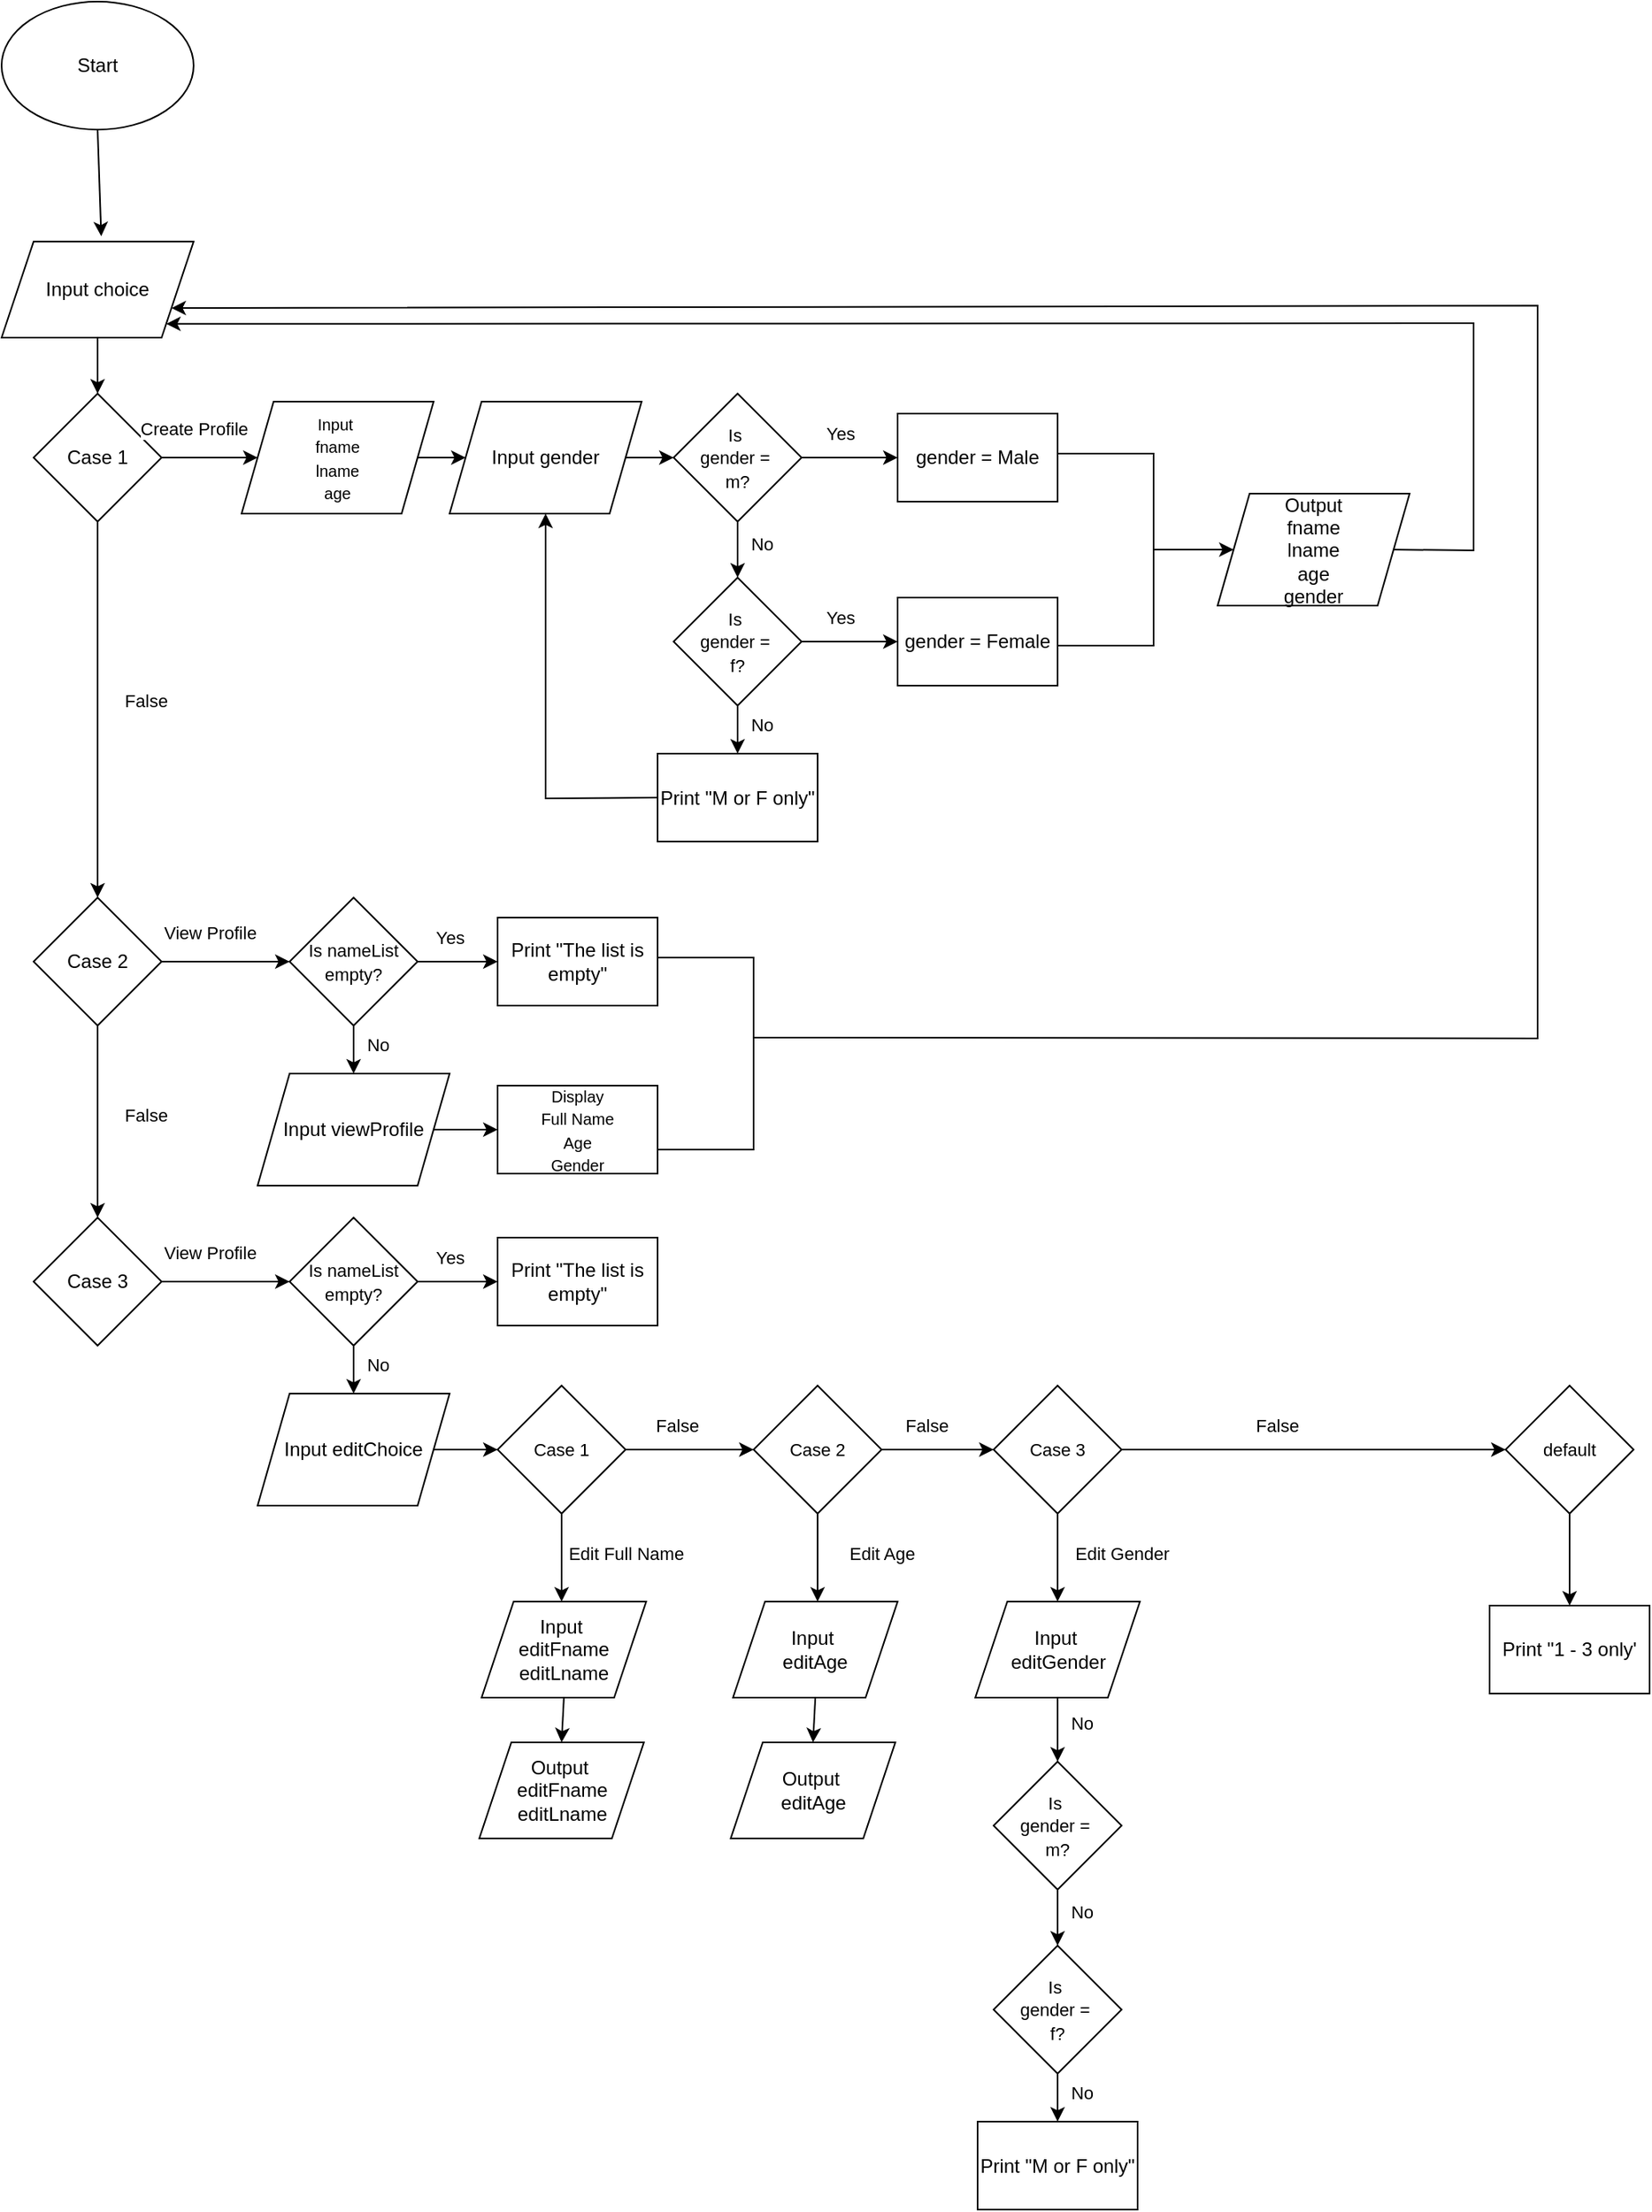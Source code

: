 <mxfile version="25.0.3">
  <diagram name="Page-1" id="q3-yfWdjEFAzF9vFlkQJ">
    <mxGraphModel dx="1167" dy="580" grid="1" gridSize="10" guides="1" tooltips="1" connect="1" arrows="1" fold="1" page="1" pageScale="1" pageWidth="1654" pageHeight="2336" math="0" shadow="0">
      <root>
        <mxCell id="0" />
        <mxCell id="1" parent="0" />
        <mxCell id="RZs_CGwZiiaIT0LC8KUs-1" value="Start" style="ellipse;whiteSpace=wrap;html=1;" vertex="1" parent="1">
          <mxGeometry x="80" y="50" width="120" height="80" as="geometry" />
        </mxCell>
        <mxCell id="RZs_CGwZiiaIT0LC8KUs-2" value="Input choice" style="shape=parallelogram;perimeter=parallelogramPerimeter;whiteSpace=wrap;html=1;fixedSize=1;" vertex="1" parent="1">
          <mxGeometry x="80" y="200" width="120" height="60" as="geometry" />
        </mxCell>
        <mxCell id="RZs_CGwZiiaIT0LC8KUs-3" value="" style="endArrow=classic;html=1;rounded=0;exitX=0.5;exitY=1;exitDx=0;exitDy=0;entryX=0.519;entryY=-0.056;entryDx=0;entryDy=0;entryPerimeter=0;" edge="1" parent="1" source="RZs_CGwZiiaIT0LC8KUs-1" target="RZs_CGwZiiaIT0LC8KUs-2">
          <mxGeometry width="50" height="50" relative="1" as="geometry">
            <mxPoint x="170" y="220" as="sourcePoint" />
            <mxPoint x="220" y="170" as="targetPoint" />
          </mxGeometry>
        </mxCell>
        <mxCell id="RZs_CGwZiiaIT0LC8KUs-4" value="" style="endArrow=classic;html=1;rounded=0;exitX=0.5;exitY=1;exitDx=0;exitDy=0;entryX=0.5;entryY=0;entryDx=0;entryDy=0;" edge="1" parent="1" source="RZs_CGwZiiaIT0LC8KUs-2" target="RZs_CGwZiiaIT0LC8KUs-6">
          <mxGeometry width="50" height="50" relative="1" as="geometry">
            <mxPoint x="170" y="330" as="sourcePoint" />
            <mxPoint x="140" y="300" as="targetPoint" />
          </mxGeometry>
        </mxCell>
        <mxCell id="RZs_CGwZiiaIT0LC8KUs-6" value="Case 1" style="rhombus;whiteSpace=wrap;html=1;" vertex="1" parent="1">
          <mxGeometry x="100" y="295" width="80" height="80" as="geometry" />
        </mxCell>
        <mxCell id="RZs_CGwZiiaIT0LC8KUs-8" value="" style="endArrow=classic;html=1;rounded=0;exitX=1;exitY=0.5;exitDx=0;exitDy=0;entryX=0;entryY=0.5;entryDx=0;entryDy=0;" edge="1" parent="1" source="RZs_CGwZiiaIT0LC8KUs-6" target="RZs_CGwZiiaIT0LC8KUs-9">
          <mxGeometry width="50" height="50" relative="1" as="geometry">
            <mxPoint x="220" y="360" as="sourcePoint" />
            <mxPoint x="250" y="340" as="targetPoint" />
          </mxGeometry>
        </mxCell>
        <mxCell id="RZs_CGwZiiaIT0LC8KUs-28" value="Create Profile" style="edgeLabel;html=1;align=center;verticalAlign=middle;resizable=0;points=[];" vertex="1" connectable="0" parent="RZs_CGwZiiaIT0LC8KUs-8">
          <mxGeometry x="-0.03" y="-1" relative="1" as="geometry">
            <mxPoint x="-9" y="-19" as="offset" />
          </mxGeometry>
        </mxCell>
        <mxCell id="RZs_CGwZiiaIT0LC8KUs-9" value="&lt;font style=&quot;font-size: 10px;&quot;&gt;Input&amp;nbsp;&lt;/font&gt;&lt;div&gt;&lt;font style=&quot;font-size: 10px;&quot;&gt;fname&lt;/font&gt;&lt;/div&gt;&lt;div&gt;&lt;font style=&quot;font-size: 10px;&quot;&gt;lname&lt;/font&gt;&lt;/div&gt;&lt;div&gt;&lt;font style=&quot;font-size: 10px;&quot;&gt;age&lt;/font&gt;&lt;/div&gt;" style="shape=parallelogram;perimeter=parallelogramPerimeter;whiteSpace=wrap;html=1;fixedSize=1;" vertex="1" parent="1">
          <mxGeometry x="230" y="300" width="120" height="70" as="geometry" />
        </mxCell>
        <mxCell id="RZs_CGwZiiaIT0LC8KUs-10" value="&lt;font style=&quot;font-size: 11px;&quot;&gt;Is&amp;nbsp;&lt;/font&gt;&lt;div&gt;&lt;font style=&quot;font-size: 11px;&quot;&gt;gender =&amp;nbsp;&lt;/font&gt;&lt;/div&gt;&lt;div&gt;&lt;font style=&quot;font-size: 11px;&quot;&gt;m?&lt;/font&gt;&lt;/div&gt;" style="rhombus;whiteSpace=wrap;html=1;" vertex="1" parent="1">
          <mxGeometry x="500" y="295" width="80" height="80" as="geometry" />
        </mxCell>
        <mxCell id="RZs_CGwZiiaIT0LC8KUs-11" value="" style="endArrow=classic;html=1;rounded=0;exitX=1;exitY=0.5;exitDx=0;exitDy=0;entryX=0;entryY=0.5;entryDx=0;entryDy=0;" edge="1" parent="1" source="RZs_CGwZiiaIT0LC8KUs-15" target="RZs_CGwZiiaIT0LC8KUs-10">
          <mxGeometry width="50" height="50" relative="1" as="geometry">
            <mxPoint x="470" y="334.66" as="sourcePoint" />
            <mxPoint x="520" y="334.66" as="targetPoint" />
          </mxGeometry>
        </mxCell>
        <mxCell id="RZs_CGwZiiaIT0LC8KUs-12" value="Yes" style="endArrow=classic;html=1;rounded=0;exitX=1;exitY=0.5;exitDx=0;exitDy=0;entryX=0;entryY=0.5;entryDx=0;entryDy=0;" edge="1" parent="1" source="RZs_CGwZiiaIT0LC8KUs-10" target="RZs_CGwZiiaIT0LC8KUs-13">
          <mxGeometry x="-0.195" y="15" width="50" height="50" relative="1" as="geometry">
            <mxPoint x="610" y="334.55" as="sourcePoint" />
            <mxPoint x="650" y="335" as="targetPoint" />
            <mxPoint as="offset" />
          </mxGeometry>
        </mxCell>
        <mxCell id="RZs_CGwZiiaIT0LC8KUs-13" value="gender = Male" style="rounded=0;whiteSpace=wrap;html=1;" vertex="1" parent="1">
          <mxGeometry x="640" y="307.5" width="100" height="55" as="geometry" />
        </mxCell>
        <mxCell id="RZs_CGwZiiaIT0LC8KUs-14" value="No" style="endArrow=classic;html=1;rounded=0;exitX=0.5;exitY=1;exitDx=0;exitDy=0;entryX=0.5;entryY=0;entryDx=0;entryDy=0;" edge="1" parent="1" source="RZs_CGwZiiaIT0LC8KUs-10" target="RZs_CGwZiiaIT0LC8KUs-19">
          <mxGeometry x="-0.195" y="15" width="50" height="50" relative="1" as="geometry">
            <mxPoint x="580" y="410" as="sourcePoint" />
            <mxPoint x="540" y="410" as="targetPoint" />
            <mxPoint as="offset" />
          </mxGeometry>
        </mxCell>
        <mxCell id="RZs_CGwZiiaIT0LC8KUs-15" value="&lt;font&gt;Input gender&lt;/font&gt;" style="shape=parallelogram;perimeter=parallelogramPerimeter;whiteSpace=wrap;html=1;fixedSize=1;" vertex="1" parent="1">
          <mxGeometry x="360" y="300" width="120" height="70" as="geometry" />
        </mxCell>
        <mxCell id="RZs_CGwZiiaIT0LC8KUs-16" value="" style="endArrow=classic;html=1;rounded=0;exitX=1;exitY=0.5;exitDx=0;exitDy=0;entryX=0;entryY=0.5;entryDx=0;entryDy=0;" edge="1" parent="1" source="RZs_CGwZiiaIT0LC8KUs-9" target="RZs_CGwZiiaIT0LC8KUs-15">
          <mxGeometry width="50" height="50" relative="1" as="geometry">
            <mxPoint x="360" y="334.66" as="sourcePoint" />
            <mxPoint x="390" y="334.66" as="targetPoint" />
          </mxGeometry>
        </mxCell>
        <mxCell id="RZs_CGwZiiaIT0LC8KUs-19" value="&lt;font style=&quot;font-size: 11px;&quot;&gt;Is&amp;nbsp;&lt;/font&gt;&lt;div&gt;&lt;font style=&quot;font-size: 11px;&quot;&gt;gender =&amp;nbsp;&lt;/font&gt;&lt;/div&gt;&lt;div&gt;&lt;span style=&quot;font-size: 11px;&quot;&gt;f?&lt;/span&gt;&lt;/div&gt;" style="rhombus;whiteSpace=wrap;html=1;" vertex="1" parent="1">
          <mxGeometry x="500" y="410" width="80" height="80" as="geometry" />
        </mxCell>
        <mxCell id="RZs_CGwZiiaIT0LC8KUs-20" value="Yes" style="endArrow=classic;html=1;rounded=0;exitX=1;exitY=0.5;exitDx=0;exitDy=0;entryX=0;entryY=0.5;entryDx=0;entryDy=0;" edge="1" parent="1" source="RZs_CGwZiiaIT0LC8KUs-19" target="RZs_CGwZiiaIT0LC8KUs-21">
          <mxGeometry x="-0.195" y="15" width="50" height="50" relative="1" as="geometry">
            <mxPoint x="610" y="449.55" as="sourcePoint" />
            <mxPoint x="650" y="450" as="targetPoint" />
            <mxPoint as="offset" />
          </mxGeometry>
        </mxCell>
        <mxCell id="RZs_CGwZiiaIT0LC8KUs-21" value="gender = Female" style="rounded=0;whiteSpace=wrap;html=1;" vertex="1" parent="1">
          <mxGeometry x="640" y="422.5" width="100" height="55" as="geometry" />
        </mxCell>
        <mxCell id="RZs_CGwZiiaIT0LC8KUs-22" value="No" style="endArrow=classic;html=1;rounded=0;exitX=0.5;exitY=1;exitDx=0;exitDy=0;entryX=0.5;entryY=0;entryDx=0;entryDy=0;" edge="1" parent="1" source="RZs_CGwZiiaIT0LC8KUs-19" target="RZs_CGwZiiaIT0LC8KUs-23">
          <mxGeometry x="-0.195" y="15" width="50" height="50" relative="1" as="geometry">
            <mxPoint x="580" y="525" as="sourcePoint" />
            <mxPoint x="540" y="525" as="targetPoint" />
            <mxPoint as="offset" />
          </mxGeometry>
        </mxCell>
        <mxCell id="RZs_CGwZiiaIT0LC8KUs-23" value="Print &quot;M or F only&quot;" style="rounded=0;whiteSpace=wrap;html=1;" vertex="1" parent="1">
          <mxGeometry x="490" y="520" width="100" height="55" as="geometry" />
        </mxCell>
        <mxCell id="RZs_CGwZiiaIT0LC8KUs-25" value="" style="endArrow=classic;html=1;rounded=0;exitX=0;exitY=0.5;exitDx=0;exitDy=0;entryX=0.5;entryY=1;entryDx=0;entryDy=0;" edge="1" parent="1" source="RZs_CGwZiiaIT0LC8KUs-23" target="RZs_CGwZiiaIT0LC8KUs-15">
          <mxGeometry x="-0.195" y="15" width="50" height="50" relative="1" as="geometry">
            <mxPoint x="440" y="520" as="sourcePoint" />
            <mxPoint x="440" y="550" as="targetPoint" />
            <mxPoint as="offset" />
            <Array as="points">
              <mxPoint x="420" y="548" />
            </Array>
          </mxGeometry>
        </mxCell>
        <mxCell id="RZs_CGwZiiaIT0LC8KUs-26" value="" style="shape=partialRectangle;whiteSpace=wrap;html=1;bottom=1;right=1;left=1;top=0;fillColor=none;routingCenterX=-0.5;rotation=-90;" vertex="1" parent="1">
          <mxGeometry x="710" y="362.5" width="120" height="60" as="geometry" />
        </mxCell>
        <mxCell id="RZs_CGwZiiaIT0LC8KUs-27" value="" style="endArrow=classic;html=1;rounded=0;exitX=0.5;exitY=1;exitDx=0;exitDy=0;entryX=0;entryY=0.5;entryDx=0;entryDy=0;" edge="1" parent="1" source="RZs_CGwZiiaIT0LC8KUs-26" target="RZs_CGwZiiaIT0LC8KUs-31">
          <mxGeometry x="-0.195" y="15" width="50" height="50" relative="1" as="geometry">
            <mxPoint x="826" y="392.5" as="sourcePoint" />
            <mxPoint x="850" y="393" as="targetPoint" />
            <mxPoint as="offset" />
          </mxGeometry>
        </mxCell>
        <mxCell id="RZs_CGwZiiaIT0LC8KUs-31" value="&lt;div&gt;&lt;font&gt;Output&lt;/font&gt;&lt;/div&gt;&lt;div&gt;&lt;font&gt;fname&lt;/font&gt;&lt;/div&gt;&lt;div&gt;&lt;font&gt;lname&lt;/font&gt;&lt;/div&gt;&lt;div&gt;&lt;font&gt;age&lt;/font&gt;&lt;/div&gt;&lt;div&gt;&lt;font&gt;gender&lt;/font&gt;&lt;/div&gt;" style="shape=parallelogram;perimeter=parallelogramPerimeter;whiteSpace=wrap;html=1;fixedSize=1;" vertex="1" parent="1">
          <mxGeometry x="840" y="357.5" width="120" height="70" as="geometry" />
        </mxCell>
        <mxCell id="RZs_CGwZiiaIT0LC8KUs-32" value="" style="endArrow=classic;html=1;rounded=0;exitX=1;exitY=0.5;exitDx=0;exitDy=0;entryX=1;entryY=1;entryDx=0;entryDy=0;" edge="1" parent="1" source="RZs_CGwZiiaIT0LC8KUs-31" target="RZs_CGwZiiaIT0LC8KUs-2">
          <mxGeometry x="-0.195" y="15" width="50" height="50" relative="1" as="geometry">
            <mxPoint x="1070" y="380" as="sourcePoint" />
            <mxPoint x="740" y="210" as="targetPoint" />
            <mxPoint as="offset" />
            <Array as="points">
              <mxPoint x="1000" y="393" />
              <mxPoint x="1000" y="290" />
              <mxPoint x="1000" y="251" />
            </Array>
          </mxGeometry>
        </mxCell>
        <mxCell id="RZs_CGwZiiaIT0LC8KUs-33" value="Case 2" style="rhombus;whiteSpace=wrap;html=1;" vertex="1" parent="1">
          <mxGeometry x="100" y="610" width="80" height="80" as="geometry" />
        </mxCell>
        <mxCell id="RZs_CGwZiiaIT0LC8KUs-34" value="" style="endArrow=classic;html=1;rounded=0;exitX=0.5;exitY=1;exitDx=0;exitDy=0;entryX=0.5;entryY=0;entryDx=0;entryDy=0;" edge="1" parent="1" source="RZs_CGwZiiaIT0LC8KUs-6" target="RZs_CGwZiiaIT0LC8KUs-33">
          <mxGeometry width="50" height="50" relative="1" as="geometry">
            <mxPoint x="160" y="432.5" as="sourcePoint" />
            <mxPoint x="220" y="427.5" as="targetPoint" />
          </mxGeometry>
        </mxCell>
        <mxCell id="RZs_CGwZiiaIT0LC8KUs-35" value="False" style="edgeLabel;html=1;align=center;verticalAlign=middle;resizable=0;points=[];" vertex="1" connectable="0" parent="RZs_CGwZiiaIT0LC8KUs-34">
          <mxGeometry x="-0.03" y="-1" relative="1" as="geometry">
            <mxPoint x="31" y="-2" as="offset" />
          </mxGeometry>
        </mxCell>
        <mxCell id="RZs_CGwZiiaIT0LC8KUs-38" value="" style="endArrow=classic;html=1;rounded=0;exitX=1;exitY=0.5;exitDx=0;exitDy=0;entryX=0;entryY=0.5;entryDx=0;entryDy=0;" edge="1" parent="1" source="RZs_CGwZiiaIT0LC8KUs-33" target="RZs_CGwZiiaIT0LC8KUs-42">
          <mxGeometry width="50" height="50" relative="1" as="geometry">
            <mxPoint x="190" y="645" as="sourcePoint" />
            <mxPoint x="260" y="650" as="targetPoint" />
          </mxGeometry>
        </mxCell>
        <mxCell id="RZs_CGwZiiaIT0LC8KUs-39" value="View Profile" style="edgeLabel;html=1;align=center;verticalAlign=middle;resizable=0;points=[];" vertex="1" connectable="0" parent="RZs_CGwZiiaIT0LC8KUs-38">
          <mxGeometry x="-0.03" y="-1" relative="1" as="geometry">
            <mxPoint x="-9" y="-19" as="offset" />
          </mxGeometry>
        </mxCell>
        <mxCell id="RZs_CGwZiiaIT0LC8KUs-42" value="&lt;span style=&quot;font-size: 11px;&quot;&gt;Is nameList empty?&lt;/span&gt;" style="rhombus;whiteSpace=wrap;html=1;" vertex="1" parent="1">
          <mxGeometry x="260" y="610" width="80" height="80" as="geometry" />
        </mxCell>
        <mxCell id="RZs_CGwZiiaIT0LC8KUs-43" value="Yes" style="endArrow=classic;html=1;rounded=0;exitX=1;exitY=0.5;exitDx=0;exitDy=0;entryX=0;entryY=0.5;entryDx=0;entryDy=0;" edge="1" parent="1" source="RZs_CGwZiiaIT0LC8KUs-42" target="RZs_CGwZiiaIT0LC8KUs-44">
          <mxGeometry x="-0.195" y="15" width="50" height="50" relative="1" as="geometry">
            <mxPoint x="370" y="649.55" as="sourcePoint" />
            <mxPoint x="390" y="650" as="targetPoint" />
            <mxPoint as="offset" />
          </mxGeometry>
        </mxCell>
        <mxCell id="RZs_CGwZiiaIT0LC8KUs-44" value="Print &quot;The list is empty&quot;" style="rounded=0;whiteSpace=wrap;html=1;" vertex="1" parent="1">
          <mxGeometry x="390" y="622.5" width="100" height="55" as="geometry" />
        </mxCell>
        <mxCell id="RZs_CGwZiiaIT0LC8KUs-45" value="No" style="endArrow=classic;html=1;rounded=0;exitX=0.5;exitY=1;exitDx=0;exitDy=0;entryX=0.5;entryY=0;entryDx=0;entryDy=0;" edge="1" parent="1" source="RZs_CGwZiiaIT0LC8KUs-42" target="RZs_CGwZiiaIT0LC8KUs-48">
          <mxGeometry x="-0.195" y="15" width="50" height="50" relative="1" as="geometry">
            <mxPoint x="340" y="725" as="sourcePoint" />
            <mxPoint x="300" y="725" as="targetPoint" />
            <mxPoint as="offset" />
          </mxGeometry>
        </mxCell>
        <mxCell id="RZs_CGwZiiaIT0LC8KUs-48" value="&lt;div&gt;Input viewProfile&lt;/div&gt;" style="shape=parallelogram;perimeter=parallelogramPerimeter;whiteSpace=wrap;html=1;fixedSize=1;" vertex="1" parent="1">
          <mxGeometry x="240" y="720" width="120" height="70" as="geometry" />
        </mxCell>
        <mxCell id="RZs_CGwZiiaIT0LC8KUs-49" value="&lt;font style=&quot;font-size: 10px;&quot;&gt;Display&lt;/font&gt;&lt;div&gt;&lt;font style=&quot;font-size: 10px;&quot;&gt;Full Name&lt;/font&gt;&lt;/div&gt;&lt;div&gt;&lt;font style=&quot;font-size: 10px;&quot;&gt;Age&lt;/font&gt;&lt;/div&gt;&lt;div&gt;&lt;font style=&quot;font-size: 10px;&quot;&gt;Gender&lt;/font&gt;&lt;/div&gt;" style="rounded=0;whiteSpace=wrap;html=1;" vertex="1" parent="1">
          <mxGeometry x="390" y="727.5" width="100" height="55" as="geometry" />
        </mxCell>
        <mxCell id="RZs_CGwZiiaIT0LC8KUs-50" value="" style="endArrow=classic;html=1;rounded=0;exitX=1;exitY=0.5;exitDx=0;exitDy=0;entryX=0;entryY=0.5;entryDx=0;entryDy=0;" edge="1" parent="1" source="RZs_CGwZiiaIT0LC8KUs-48" target="RZs_CGwZiiaIT0LC8KUs-49">
          <mxGeometry x="-0.195" y="15" width="50" height="50" relative="1" as="geometry">
            <mxPoint x="380" y="720" as="sourcePoint" />
            <mxPoint x="430" y="720" as="targetPoint" />
            <mxPoint as="offset" />
          </mxGeometry>
        </mxCell>
        <mxCell id="RZs_CGwZiiaIT0LC8KUs-51" value="" style="shape=partialRectangle;whiteSpace=wrap;html=1;bottom=1;right=1;left=1;top=0;fillColor=none;routingCenterX=-0.5;rotation=-90;" vertex="1" parent="1">
          <mxGeometry x="460" y="677.5" width="120" height="60" as="geometry" />
        </mxCell>
        <mxCell id="RZs_CGwZiiaIT0LC8KUs-52" value="" style="endArrow=classic;html=1;rounded=0;exitX=0.5;exitY=1;exitDx=0;exitDy=0;entryX=1;entryY=0.75;entryDx=0;entryDy=0;" edge="1" parent="1" target="RZs_CGwZiiaIT0LC8KUs-2">
          <mxGeometry x="-0.195" y="15" width="50" height="50" relative="1" as="geometry">
            <mxPoint x="550" y="697.5" as="sourcePoint" />
            <mxPoint x="250" y="230" as="targetPoint" />
            <mxPoint as="offset" />
            <Array as="points">
              <mxPoint x="1040" y="698" />
              <mxPoint x="1040" y="240" />
            </Array>
          </mxGeometry>
        </mxCell>
        <mxCell id="RZs_CGwZiiaIT0LC8KUs-53" value="Case 3" style="rhombus;whiteSpace=wrap;html=1;" vertex="1" parent="1">
          <mxGeometry x="100" y="810" width="80" height="80" as="geometry" />
        </mxCell>
        <mxCell id="RZs_CGwZiiaIT0LC8KUs-54" value="" style="endArrow=classic;html=1;rounded=0;exitX=0.5;exitY=1;exitDx=0;exitDy=0;entryX=0.5;entryY=0;entryDx=0;entryDy=0;" edge="1" parent="1" target="RZs_CGwZiiaIT0LC8KUs-53" source="RZs_CGwZiiaIT0LC8KUs-33">
          <mxGeometry width="50" height="50" relative="1" as="geometry">
            <mxPoint x="140" y="690" as="sourcePoint" />
            <mxPoint x="220" y="742.5" as="targetPoint" />
          </mxGeometry>
        </mxCell>
        <mxCell id="RZs_CGwZiiaIT0LC8KUs-55" value="False" style="edgeLabel;html=1;align=center;verticalAlign=middle;resizable=0;points=[];" vertex="1" connectable="0" parent="RZs_CGwZiiaIT0LC8KUs-54">
          <mxGeometry x="-0.03" y="-1" relative="1" as="geometry">
            <mxPoint x="31" y="-2" as="offset" />
          </mxGeometry>
        </mxCell>
        <mxCell id="RZs_CGwZiiaIT0LC8KUs-70" value="" style="endArrow=classic;html=1;rounded=0;entryX=0;entryY=0.5;entryDx=0;entryDy=0;exitX=1;exitY=0.5;exitDx=0;exitDy=0;" edge="1" parent="1" target="RZs_CGwZiiaIT0LC8KUs-72" source="RZs_CGwZiiaIT0LC8KUs-53">
          <mxGeometry width="50" height="50" relative="1" as="geometry">
            <mxPoint x="180" y="850" as="sourcePoint" />
            <mxPoint x="260" y="850" as="targetPoint" />
          </mxGeometry>
        </mxCell>
        <mxCell id="RZs_CGwZiiaIT0LC8KUs-71" value="View Profile" style="edgeLabel;html=1;align=center;verticalAlign=middle;resizable=0;points=[];" vertex="1" connectable="0" parent="RZs_CGwZiiaIT0LC8KUs-70">
          <mxGeometry x="-0.03" y="-1" relative="1" as="geometry">
            <mxPoint x="-9" y="-19" as="offset" />
          </mxGeometry>
        </mxCell>
        <mxCell id="RZs_CGwZiiaIT0LC8KUs-72" value="&lt;span style=&quot;font-size: 11px;&quot;&gt;Is nameList empty?&lt;/span&gt;" style="rhombus;whiteSpace=wrap;html=1;" vertex="1" parent="1">
          <mxGeometry x="260" y="810" width="80" height="80" as="geometry" />
        </mxCell>
        <mxCell id="RZs_CGwZiiaIT0LC8KUs-73" value="Yes" style="endArrow=classic;html=1;rounded=0;exitX=1;exitY=0.5;exitDx=0;exitDy=0;entryX=0;entryY=0.5;entryDx=0;entryDy=0;" edge="1" parent="1" source="RZs_CGwZiiaIT0LC8KUs-72" target="RZs_CGwZiiaIT0LC8KUs-74">
          <mxGeometry x="-0.195" y="15" width="50" height="50" relative="1" as="geometry">
            <mxPoint x="370" y="849.55" as="sourcePoint" />
            <mxPoint x="390" y="850" as="targetPoint" />
            <mxPoint as="offset" />
          </mxGeometry>
        </mxCell>
        <mxCell id="RZs_CGwZiiaIT0LC8KUs-74" value="Print &quot;The list is empty&quot;" style="rounded=0;whiteSpace=wrap;html=1;" vertex="1" parent="1">
          <mxGeometry x="390" y="822.5" width="100" height="55" as="geometry" />
        </mxCell>
        <mxCell id="RZs_CGwZiiaIT0LC8KUs-75" value="No" style="endArrow=classic;html=1;rounded=0;exitX=0.5;exitY=1;exitDx=0;exitDy=0;entryX=0.5;entryY=0;entryDx=0;entryDy=0;" edge="1" parent="1" source="RZs_CGwZiiaIT0LC8KUs-72" target="RZs_CGwZiiaIT0LC8KUs-76">
          <mxGeometry x="-0.195" y="15" width="50" height="50" relative="1" as="geometry">
            <mxPoint x="340" y="925" as="sourcePoint" />
            <mxPoint x="300" y="925" as="targetPoint" />
            <mxPoint as="offset" />
          </mxGeometry>
        </mxCell>
        <mxCell id="RZs_CGwZiiaIT0LC8KUs-76" value="&lt;div&gt;Input editChoice&lt;/div&gt;" style="shape=parallelogram;perimeter=parallelogramPerimeter;whiteSpace=wrap;html=1;fixedSize=1;" vertex="1" parent="1">
          <mxGeometry x="240" y="920" width="120" height="70" as="geometry" />
        </mxCell>
        <mxCell id="RZs_CGwZiiaIT0LC8KUs-78" value="" style="endArrow=classic;html=1;rounded=0;exitX=1;exitY=0.5;exitDx=0;exitDy=0;entryX=0;entryY=0.5;entryDx=0;entryDy=0;" edge="1" parent="1" source="RZs_CGwZiiaIT0LC8KUs-76">
          <mxGeometry x="-0.195" y="15" width="50" height="50" relative="1" as="geometry">
            <mxPoint x="380" y="920" as="sourcePoint" />
            <mxPoint x="390" y="955" as="targetPoint" />
            <mxPoint as="offset" />
          </mxGeometry>
        </mxCell>
        <mxCell id="RZs_CGwZiiaIT0LC8KUs-80" value="&lt;span style=&quot;font-size: 11px;&quot;&gt;Case 1&lt;/span&gt;" style="rhombus;whiteSpace=wrap;html=1;" vertex="1" parent="1">
          <mxGeometry x="390" y="915" width="80" height="80" as="geometry" />
        </mxCell>
        <mxCell id="RZs_CGwZiiaIT0LC8KUs-81" value="Edit Full Name" style="endArrow=classic;html=1;rounded=0;exitX=0.5;exitY=1;exitDx=0;exitDy=0;" edge="1" parent="1" source="RZs_CGwZiiaIT0LC8KUs-80">
          <mxGeometry x="-0.091" y="40" width="50" height="50" relative="1" as="geometry">
            <mxPoint x="460" y="1010" as="sourcePoint" />
            <mxPoint x="430" y="1050" as="targetPoint" />
            <mxPoint as="offset" />
          </mxGeometry>
        </mxCell>
        <mxCell id="RZs_CGwZiiaIT0LC8KUs-82" value="&lt;div&gt;Input&amp;nbsp;&lt;/div&gt;&lt;div&gt;editFname&lt;/div&gt;&lt;div&gt;editLname&lt;/div&gt;" style="shape=parallelogram;perimeter=parallelogramPerimeter;whiteSpace=wrap;html=1;fixedSize=1;" vertex="1" parent="1">
          <mxGeometry x="380" y="1050" width="102.86" height="60" as="geometry" />
        </mxCell>
        <mxCell id="RZs_CGwZiiaIT0LC8KUs-85" value="&lt;div&gt;Output&amp;nbsp;&lt;/div&gt;&lt;div&gt;editFname&lt;/div&gt;&lt;div&gt;editLname&lt;/div&gt;" style="shape=parallelogram;perimeter=parallelogramPerimeter;whiteSpace=wrap;html=1;fixedSize=1;" vertex="1" parent="1">
          <mxGeometry x="378.57" y="1138" width="102.86" height="60" as="geometry" />
        </mxCell>
        <mxCell id="RZs_CGwZiiaIT0LC8KUs-87" value="" style="endArrow=classic;html=1;rounded=0;exitX=0.5;exitY=1;exitDx=0;exitDy=0;entryX=0.5;entryY=0;entryDx=0;entryDy=0;" edge="1" parent="1" source="RZs_CGwZiiaIT0LC8KUs-82" target="RZs_CGwZiiaIT0LC8KUs-85">
          <mxGeometry x="-0.091" y="40" width="50" height="50" relative="1" as="geometry">
            <mxPoint x="500" y="1130" as="sourcePoint" />
            <mxPoint x="500" y="1185" as="targetPoint" />
            <mxPoint as="offset" />
          </mxGeometry>
        </mxCell>
        <mxCell id="RZs_CGwZiiaIT0LC8KUs-88" value="&lt;span style=&quot;font-size: 11px;&quot;&gt;Case 2&lt;/span&gt;" style="rhombus;whiteSpace=wrap;html=1;" vertex="1" parent="1">
          <mxGeometry x="550" y="915" width="80" height="80" as="geometry" />
        </mxCell>
        <mxCell id="RZs_CGwZiiaIT0LC8KUs-89" value="False" style="endArrow=classic;html=1;rounded=0;exitX=1;exitY=0.5;exitDx=0;exitDy=0;entryX=0;entryY=0.5;entryDx=0;entryDy=0;" edge="1" parent="1" source="RZs_CGwZiiaIT0LC8KUs-80" target="RZs_CGwZiiaIT0LC8KUs-88">
          <mxGeometry x="-0.195" y="15" width="50" height="50" relative="1" as="geometry">
            <mxPoint x="510" y="950" as="sourcePoint" />
            <mxPoint x="550" y="950" as="targetPoint" />
            <mxPoint as="offset" />
          </mxGeometry>
        </mxCell>
        <mxCell id="RZs_CGwZiiaIT0LC8KUs-90" value="Edit Age" style="endArrow=classic;html=1;rounded=0;exitX=0.5;exitY=1;exitDx=0;exitDy=0;" edge="1" parent="1">
          <mxGeometry x="-0.091" y="40" width="50" height="50" relative="1" as="geometry">
            <mxPoint x="590" y="995" as="sourcePoint" />
            <mxPoint x="590" y="1050" as="targetPoint" />
            <mxPoint as="offset" />
          </mxGeometry>
        </mxCell>
        <mxCell id="RZs_CGwZiiaIT0LC8KUs-91" value="&lt;div&gt;Input&amp;nbsp;&lt;/div&gt;&lt;div&gt;editAge&lt;/div&gt;" style="shape=parallelogram;perimeter=parallelogramPerimeter;whiteSpace=wrap;html=1;fixedSize=1;" vertex="1" parent="1">
          <mxGeometry x="537.14" y="1050" width="102.86" height="60" as="geometry" />
        </mxCell>
        <mxCell id="RZs_CGwZiiaIT0LC8KUs-92" value="&lt;div&gt;Output&amp;nbsp;&lt;/div&gt;&lt;div&gt;editAge&lt;br&gt;&lt;/div&gt;" style="shape=parallelogram;perimeter=parallelogramPerimeter;whiteSpace=wrap;html=1;fixedSize=1;" vertex="1" parent="1">
          <mxGeometry x="535.71" y="1138" width="102.86" height="60" as="geometry" />
        </mxCell>
        <mxCell id="RZs_CGwZiiaIT0LC8KUs-93" value="" style="endArrow=classic;html=1;rounded=0;exitX=0.5;exitY=1;exitDx=0;exitDy=0;entryX=0.5;entryY=0;entryDx=0;entryDy=0;" edge="1" parent="1" source="RZs_CGwZiiaIT0LC8KUs-91" target="RZs_CGwZiiaIT0LC8KUs-92">
          <mxGeometry x="-0.091" y="40" width="50" height="50" relative="1" as="geometry">
            <mxPoint x="657.14" y="1130" as="sourcePoint" />
            <mxPoint x="657.14" y="1185" as="targetPoint" />
            <mxPoint as="offset" />
          </mxGeometry>
        </mxCell>
        <mxCell id="RZs_CGwZiiaIT0LC8KUs-95" value="&lt;span style=&quot;font-size: 11px;&quot;&gt;Case 3&lt;/span&gt;" style="rhombus;whiteSpace=wrap;html=1;" vertex="1" parent="1">
          <mxGeometry x="700" y="915" width="80" height="80" as="geometry" />
        </mxCell>
        <mxCell id="RZs_CGwZiiaIT0LC8KUs-96" value="False" style="endArrow=classic;html=1;rounded=0;exitX=1;exitY=0.5;exitDx=0;exitDy=0;entryX=0;entryY=0.5;entryDx=0;entryDy=0;" edge="1" parent="1" target="RZs_CGwZiiaIT0LC8KUs-95" source="RZs_CGwZiiaIT0LC8KUs-88">
          <mxGeometry x="-0.195" y="15" width="50" height="50" relative="1" as="geometry">
            <mxPoint x="630" y="955" as="sourcePoint" />
            <mxPoint x="710" y="950" as="targetPoint" />
            <mxPoint as="offset" />
          </mxGeometry>
        </mxCell>
        <mxCell id="RZs_CGwZiiaIT0LC8KUs-97" value="Edit Gender" style="endArrow=classic;html=1;rounded=0;exitX=0.5;exitY=1;exitDx=0;exitDy=0;" edge="1" parent="1" source="RZs_CGwZiiaIT0LC8KUs-95" target="RZs_CGwZiiaIT0LC8KUs-98">
          <mxGeometry x="-0.091" y="40" width="50" height="50" relative="1" as="geometry">
            <mxPoint x="741.43" y="995" as="sourcePoint" />
            <mxPoint x="741.43" y="1050" as="targetPoint" />
            <mxPoint as="offset" />
          </mxGeometry>
        </mxCell>
        <mxCell id="RZs_CGwZiiaIT0LC8KUs-98" value="&lt;div&gt;Input&amp;nbsp;&lt;/div&gt;&lt;div&gt;editGender&lt;/div&gt;" style="shape=parallelogram;perimeter=parallelogramPerimeter;whiteSpace=wrap;html=1;fixedSize=1;" vertex="1" parent="1">
          <mxGeometry x="688.57" y="1050" width="102.86" height="60" as="geometry" />
        </mxCell>
        <mxCell id="RZs_CGwZiiaIT0LC8KUs-99" value="&lt;span style=&quot;font-size: 11px;&quot;&gt;default&lt;/span&gt;" style="rhombus;whiteSpace=wrap;html=1;" vertex="1" parent="1">
          <mxGeometry x="1020" y="915" width="80" height="80" as="geometry" />
        </mxCell>
        <mxCell id="RZs_CGwZiiaIT0LC8KUs-100" value="False" style="endArrow=classic;html=1;rounded=0;exitX=1;exitY=0.5;exitDx=0;exitDy=0;entryX=0;entryY=0.5;entryDx=0;entryDy=0;" edge="1" parent="1" target="RZs_CGwZiiaIT0LC8KUs-99" source="RZs_CGwZiiaIT0LC8KUs-95">
          <mxGeometry x="-0.195" y="15" width="50" height="50" relative="1" as="geometry">
            <mxPoint x="780" y="955" as="sourcePoint" />
            <mxPoint x="860" y="950" as="targetPoint" />
            <mxPoint as="offset" />
          </mxGeometry>
        </mxCell>
        <mxCell id="RZs_CGwZiiaIT0LC8KUs-101" value="Print &quot;1 - 3 only&#39;" style="rounded=0;whiteSpace=wrap;html=1;" vertex="1" parent="1">
          <mxGeometry x="1010" y="1052.5" width="100" height="55" as="geometry" />
        </mxCell>
        <mxCell id="RZs_CGwZiiaIT0LC8KUs-102" value="" style="endArrow=classic;html=1;rounded=0;exitX=0.5;exitY=1;exitDx=0;exitDy=0;entryX=0.5;entryY=0;entryDx=0;entryDy=0;" edge="1" parent="1" source="RZs_CGwZiiaIT0LC8KUs-99" target="RZs_CGwZiiaIT0LC8KUs-101">
          <mxGeometry x="-0.091" y="40" width="50" height="50" relative="1" as="geometry">
            <mxPoint x="1100" y="995" as="sourcePoint" />
            <mxPoint x="1100" y="1050" as="targetPoint" />
            <mxPoint as="offset" />
          </mxGeometry>
        </mxCell>
        <mxCell id="RZs_CGwZiiaIT0LC8KUs-103" value="&lt;font style=&quot;font-size: 11px;&quot;&gt;Is&amp;nbsp;&lt;/font&gt;&lt;div&gt;&lt;font style=&quot;font-size: 11px;&quot;&gt;gender =&amp;nbsp;&lt;/font&gt;&lt;/div&gt;&lt;div&gt;&lt;font style=&quot;font-size: 11px;&quot;&gt;m?&lt;/font&gt;&lt;/div&gt;" style="rhombus;whiteSpace=wrap;html=1;" vertex="1" parent="1">
          <mxGeometry x="700.0" y="1150" width="80" height="80" as="geometry" />
        </mxCell>
        <mxCell id="RZs_CGwZiiaIT0LC8KUs-104" value="No" style="endArrow=classic;html=1;rounded=0;exitX=0.5;exitY=1;exitDx=0;exitDy=0;entryX=0.5;entryY=0;entryDx=0;entryDy=0;" edge="1" parent="1" source="RZs_CGwZiiaIT0LC8KUs-103" target="RZs_CGwZiiaIT0LC8KUs-105">
          <mxGeometry x="-0.195" y="15" width="50" height="50" relative="1" as="geometry">
            <mxPoint x="780.0" y="1265" as="sourcePoint" />
            <mxPoint x="740.0" y="1265" as="targetPoint" />
            <mxPoint as="offset" />
          </mxGeometry>
        </mxCell>
        <mxCell id="RZs_CGwZiiaIT0LC8KUs-105" value="&lt;font style=&quot;font-size: 11px;&quot;&gt;Is&amp;nbsp;&lt;/font&gt;&lt;div&gt;&lt;font style=&quot;font-size: 11px;&quot;&gt;gender =&amp;nbsp;&lt;/font&gt;&lt;/div&gt;&lt;div&gt;&lt;span style=&quot;font-size: 11px;&quot;&gt;f?&lt;/span&gt;&lt;/div&gt;" style="rhombus;whiteSpace=wrap;html=1;" vertex="1" parent="1">
          <mxGeometry x="700.0" y="1265" width="80" height="80" as="geometry" />
        </mxCell>
        <mxCell id="RZs_CGwZiiaIT0LC8KUs-106" value="No" style="endArrow=classic;html=1;rounded=0;exitX=0.5;exitY=1;exitDx=0;exitDy=0;entryX=0.5;entryY=0;entryDx=0;entryDy=0;" edge="1" parent="1" source="RZs_CGwZiiaIT0LC8KUs-105" target="RZs_CGwZiiaIT0LC8KUs-107">
          <mxGeometry x="-0.195" y="15" width="50" height="50" relative="1" as="geometry">
            <mxPoint x="780.0" y="1380" as="sourcePoint" />
            <mxPoint x="740.0" y="1380" as="targetPoint" />
            <mxPoint as="offset" />
          </mxGeometry>
        </mxCell>
        <mxCell id="RZs_CGwZiiaIT0LC8KUs-107" value="Print &quot;M or F only&quot;" style="rounded=0;whiteSpace=wrap;html=1;" vertex="1" parent="1">
          <mxGeometry x="690.0" y="1375" width="100" height="55" as="geometry" />
        </mxCell>
        <mxCell id="RZs_CGwZiiaIT0LC8KUs-108" value="No" style="endArrow=classic;html=1;rounded=0;exitX=0.5;exitY=1;exitDx=0;exitDy=0;entryX=0.5;entryY=0;entryDx=0;entryDy=0;" edge="1" parent="1" source="RZs_CGwZiiaIT0LC8KUs-98" target="RZs_CGwZiiaIT0LC8KUs-103">
          <mxGeometry x="-0.195" y="15" width="50" height="50" relative="1" as="geometry">
            <mxPoint x="810" y="1133" as="sourcePoint" />
            <mxPoint x="810" y="1168" as="targetPoint" />
            <mxPoint as="offset" />
          </mxGeometry>
        </mxCell>
      </root>
    </mxGraphModel>
  </diagram>
</mxfile>
